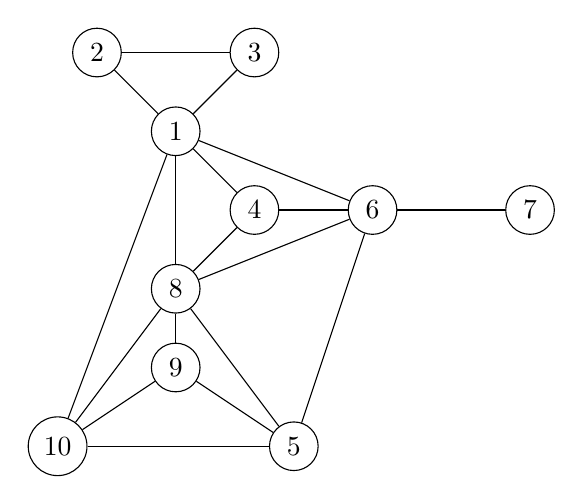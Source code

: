 %\begin{center}
\begin{tikzpicture}
    \foreach\n/\x/\y in {10/0/0,5/3/0,9/1.5/1,8/1.5/2,6/4/3,7/6/3,4/2.5/3,1/1.5/4,2/0.5/5,3/2.5/5}
    {   \node[draw,circle] (N\n) at (\x,\y) {\n};
    }
    \foreach\n/\m in {1/2,1/3,1/4,1/6,1/8,1/10,2/3,4/6,4/8,5/6,5/8,5/9,5/10,6/7,6/8,8/9,8/10,9/10}
    {   \draw (N\n) to (N\m);
    }
\end{tikzpicture}
%\end{center}